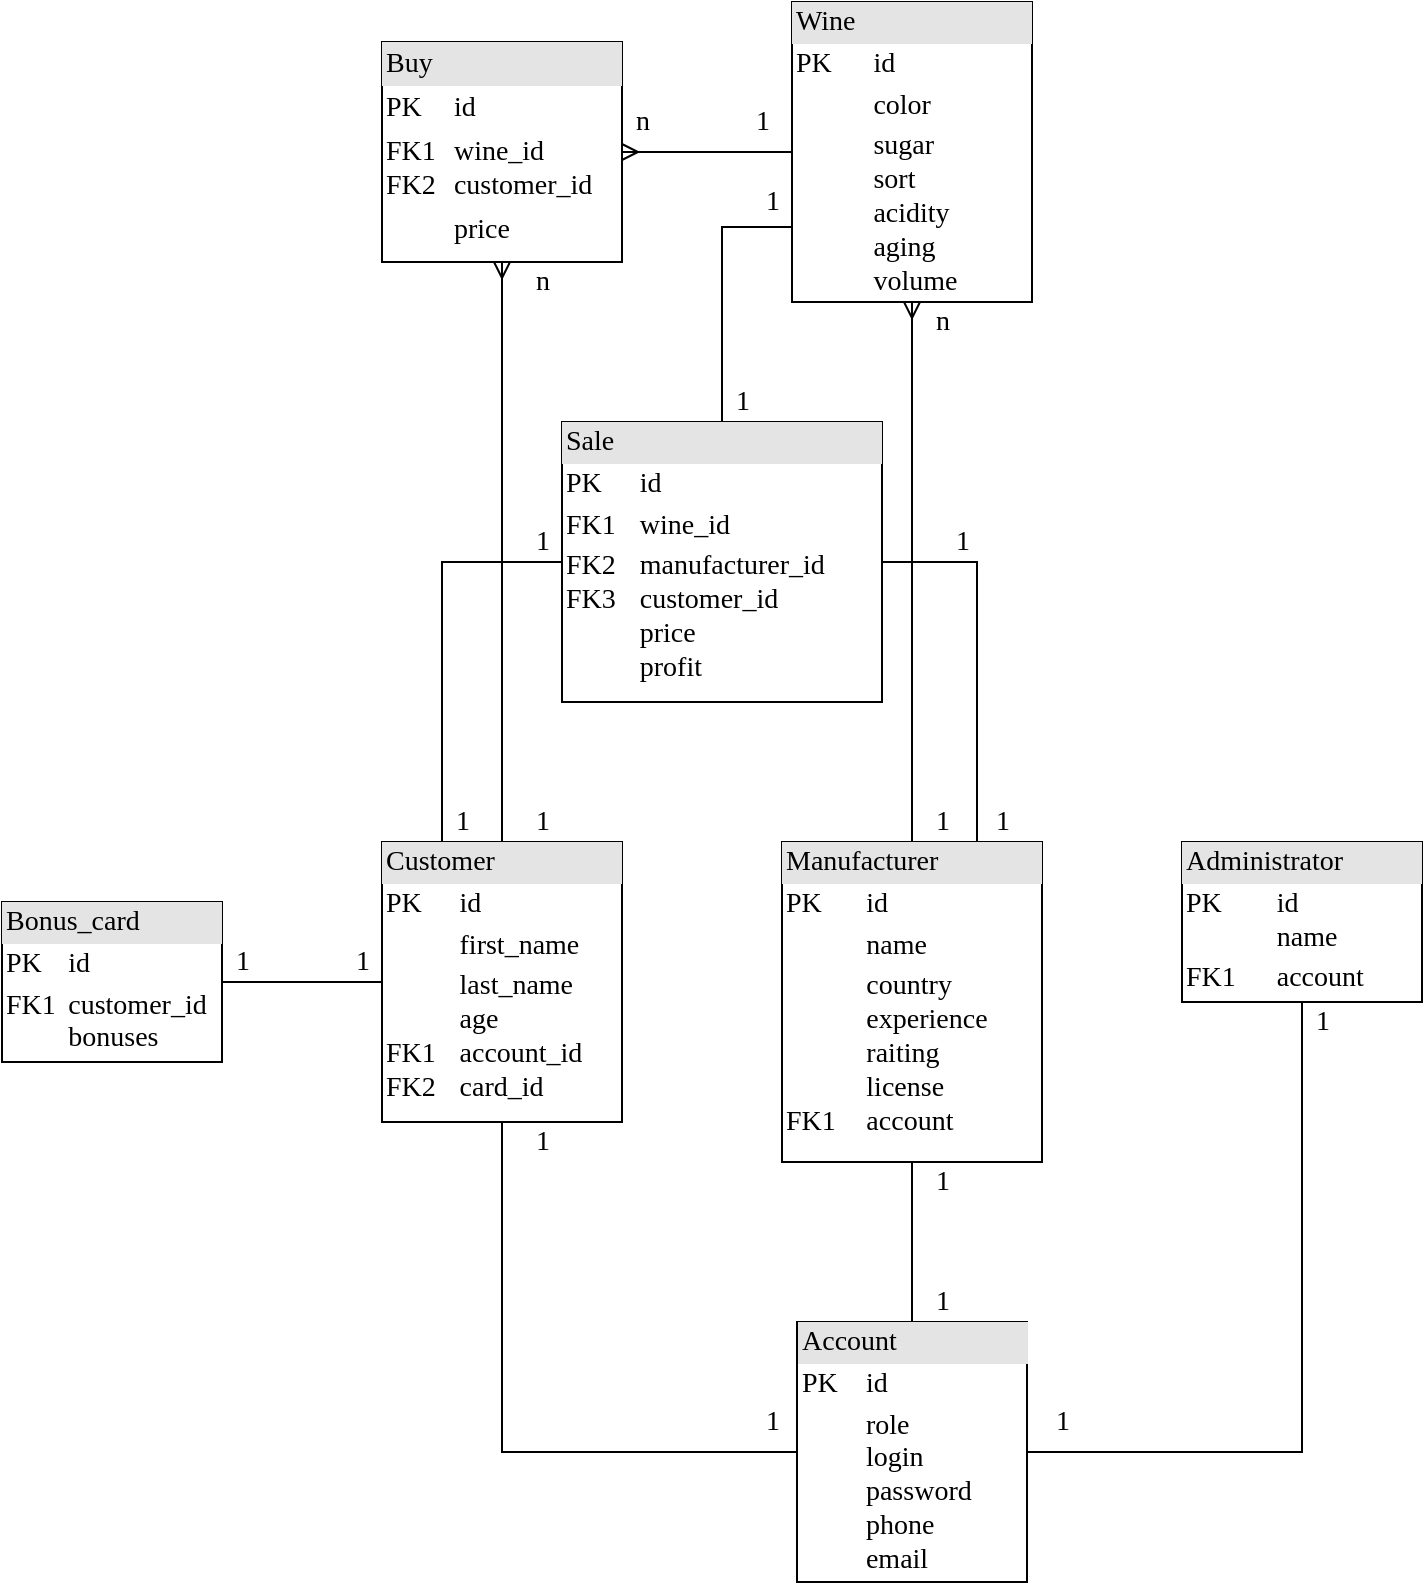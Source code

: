 <mxfile version="17.0.0" type="device"><diagram id="RAFew-lCsEt7mSzJSo1_" name="Page-1"><mxGraphModel dx="966" dy="1528" grid="1" gridSize="10" guides="1" tooltips="1" connect="1" arrows="1" fold="1" page="1" pageScale="1" pageWidth="1000" pageHeight="1000" math="0" shadow="0"><root><mxCell id="0"/><mxCell id="1" parent="0"/><mxCell id="PJvXuk27dTG7rPMavnWE-10" value="&lt;div style=&quot;box-sizing: border-box; width: 100%; background: rgb(228, 228, 228); padding: 2px; font-size: 14px;&quot;&gt;Wine&lt;/div&gt;&lt;table style=&quot;width: 100%; font-size: 14px;&quot; cellpadding=&quot;2&quot; cellspacing=&quot;0&quot;&gt;&lt;tbody style=&quot;font-size: 14px;&quot;&gt;&lt;tr style=&quot;font-size: 14px;&quot;&gt;&lt;td style=&quot;font-size: 14px;&quot;&gt;PK&lt;/td&gt;&lt;td style=&quot;font-size: 14px;&quot;&gt;id&lt;/td&gt;&lt;/tr&gt;&lt;tr style=&quot;font-size: 14px;&quot;&gt;&lt;td style=&quot;font-size: 14px;&quot;&gt;&lt;br style=&quot;font-size: 14px;&quot;&gt;&lt;/td&gt;&lt;td style=&quot;font-size: 14px;&quot;&gt;color&lt;/td&gt;&lt;/tr&gt;&lt;tr style=&quot;font-size: 14px;&quot;&gt;&lt;td style=&quot;font-size: 14px;&quot;&gt;&lt;/td&gt;&lt;td style=&quot;font-size: 14px;&quot;&gt;sugar&lt;br style=&quot;font-size: 14px;&quot;&gt;sort&lt;br style=&quot;font-size: 14px;&quot;&gt;acidity&lt;br style=&quot;font-size: 14px;&quot;&gt;aging&lt;br style=&quot;font-size: 14px;&quot;&gt;volume&lt;br style=&quot;font-size: 14px;&quot;&gt;price&lt;br style=&quot;font-size: 14px;&quot;&gt;&lt;br style=&quot;font-size: 14px;&quot;&gt;&lt;/td&gt;&lt;/tr&gt;&lt;/tbody&gt;&lt;/table&gt;" style="verticalAlign=top;align=left;overflow=fill;html=1;fontFamily=Times New Roman;fontSize=14;" vertex="1" parent="1"><mxGeometry x="540" y="-895" width="120" height="150" as="geometry"/></mxCell><mxCell id="PJvXuk27dTG7rPMavnWE-30" style="edgeStyle=orthogonalEdgeStyle;rounded=0;orthogonalLoop=1;jettySize=auto;html=1;exitX=0.5;exitY=0;exitDx=0;exitDy=0;entryX=0.5;entryY=1;entryDx=0;entryDy=0;fontFamily=Times New Roman;fontSize=14;endArrow=ERmany;endFill=0;" edge="1" parent="1" source="PJvXuk27dTG7rPMavnWE-11" target="PJvXuk27dTG7rPMavnWE-20"><mxGeometry relative="1" as="geometry"/></mxCell><mxCell id="PJvXuk27dTG7rPMavnWE-34" style="edgeStyle=orthogonalEdgeStyle;rounded=0;orthogonalLoop=1;jettySize=auto;html=1;exitX=0.5;exitY=1;exitDx=0;exitDy=0;fontFamily=Times New Roman;fontSize=14;endArrow=none;endFill=0;entryX=0;entryY=0.5;entryDx=0;entryDy=0;" edge="1" parent="1" source="PJvXuk27dTG7rPMavnWE-11" target="PJvXuk27dTG7rPMavnWE-15"><mxGeometry relative="1" as="geometry"><mxPoint x="475" y="-135" as="targetPoint"/></mxGeometry></mxCell><mxCell id="PJvXuk27dTG7rPMavnWE-11" value="&lt;div style=&quot;box-sizing: border-box ; width: 100% ; background: rgb(228 , 228 , 228) ; padding: 2px ; font-size: 14px&quot;&gt;Customer&lt;/div&gt;&lt;table style=&quot;width: 100% ; font-size: 14px&quot; cellpadding=&quot;2&quot; cellspacing=&quot;0&quot;&gt;&lt;tbody style=&quot;font-size: 14px&quot;&gt;&lt;tr style=&quot;font-size: 14px&quot;&gt;&lt;td style=&quot;font-size: 14px&quot;&gt;PK&lt;/td&gt;&lt;td style=&quot;font-size: 14px&quot;&gt;id&lt;/td&gt;&lt;/tr&gt;&lt;tr style=&quot;font-size: 14px&quot;&gt;&lt;td style=&quot;font-size: 14px&quot;&gt;&lt;br style=&quot;font-size: 14px&quot;&gt;&lt;/td&gt;&lt;td style=&quot;font-size: 14px&quot;&gt;first_name&lt;/td&gt;&lt;/tr&gt;&lt;tr style=&quot;font-size: 14px&quot;&gt;&lt;td style=&quot;font-size: 14px&quot;&gt;&lt;br style=&quot;font-size: 14px&quot;&gt;&lt;br style=&quot;font-size: 14px&quot;&gt;FK1&lt;br style=&quot;font-size: 14px&quot;&gt;FK2&lt;br style=&quot;font-size: 14px&quot;&gt;&lt;br style=&quot;font-size: 14px&quot;&gt;&lt;/td&gt;&lt;td style=&quot;font-size: 14px&quot;&gt;last_name&lt;br style=&quot;font-size: 14px&quot;&gt;age&lt;br style=&quot;font-size: 14px&quot;&gt;account_id&lt;br style=&quot;font-size: 14px&quot;&gt;card_id&lt;br style=&quot;font-size: 14px&quot;&gt;&lt;br style=&quot;font-size: 14px&quot;&gt;&lt;/td&gt;&lt;/tr&gt;&lt;/tbody&gt;&lt;/table&gt;" style="verticalAlign=top;align=left;overflow=fill;html=1;fontSize=14;fontFamily=Times New Roman;" vertex="1" parent="1"><mxGeometry x="335" y="-475" width="120" height="140" as="geometry"/></mxCell><mxCell id="PJvXuk27dTG7rPMavnWE-35" style="edgeStyle=orthogonalEdgeStyle;rounded=0;orthogonalLoop=1;jettySize=auto;html=1;exitX=0.5;exitY=1;exitDx=0;exitDy=0;entryX=0.5;entryY=0;entryDx=0;entryDy=0;fontFamily=Times New Roman;fontSize=14;endArrow=none;endFill=0;" edge="1" parent="1" source="PJvXuk27dTG7rPMavnWE-12" target="PJvXuk27dTG7rPMavnWE-15"><mxGeometry relative="1" as="geometry"/></mxCell><mxCell id="PJvXuk27dTG7rPMavnWE-46" style="edgeStyle=orthogonalEdgeStyle;rounded=0;orthogonalLoop=1;jettySize=auto;html=1;exitX=0.5;exitY=0;exitDx=0;exitDy=0;entryX=0.5;entryY=1;entryDx=0;entryDy=0;fontFamily=Times New Roman;fontSize=14;endArrow=ERmany;endFill=0;" edge="1" parent="1" source="PJvXuk27dTG7rPMavnWE-12" target="PJvXuk27dTG7rPMavnWE-10"><mxGeometry relative="1" as="geometry"/></mxCell><mxCell id="PJvXuk27dTG7rPMavnWE-12" value="&lt;div style=&quot;box-sizing: border-box; width: 100%; background: rgb(228, 228, 228); padding: 2px; font-size: 14px;&quot;&gt;Manufacturer&lt;/div&gt;&lt;table style=&quot;width: 100%; font-size: 14px;&quot; cellpadding=&quot;2&quot; cellspacing=&quot;0&quot;&gt;&lt;tbody style=&quot;font-size: 14px;&quot;&gt;&lt;tr style=&quot;font-size: 14px;&quot;&gt;&lt;td style=&quot;font-size: 14px;&quot;&gt;PK&lt;/td&gt;&lt;td style=&quot;font-size: 14px;&quot;&gt;id&lt;/td&gt;&lt;/tr&gt;&lt;tr style=&quot;font-size: 14px;&quot;&gt;&lt;td style=&quot;font-size: 14px;&quot;&gt;&lt;br style=&quot;font-size: 14px;&quot;&gt;&lt;/td&gt;&lt;td style=&quot;font-size: 14px;&quot;&gt;name&lt;/td&gt;&lt;/tr&gt;&lt;tr style=&quot;font-size: 14px;&quot;&gt;&lt;td style=&quot;font-size: 14px;&quot;&gt;&lt;br style=&quot;font-size: 14px;&quot;&gt;&lt;br style=&quot;font-size: 14px;&quot;&gt;&lt;br style=&quot;font-size: 14px;&quot;&gt;&lt;br style=&quot;font-size: 14px;&quot;&gt;FK1&lt;/td&gt;&lt;td style=&quot;font-size: 14px;&quot;&gt;country&lt;br style=&quot;font-size: 14px;&quot;&gt;experience&lt;br style=&quot;font-size: 14px;&quot;&gt;raiting&lt;br style=&quot;font-size: 14px;&quot;&gt;license&lt;br style=&quot;font-size: 14px;&quot;&gt;account&lt;/td&gt;&lt;/tr&gt;&lt;/tbody&gt;&lt;/table&gt;" style="verticalAlign=top;align=left;overflow=fill;html=1;fontFamily=Times New Roman;fontSize=14;" vertex="1" parent="1"><mxGeometry x="535" y="-475" width="130" height="160" as="geometry"/></mxCell><mxCell id="PJvXuk27dTG7rPMavnWE-51" style="edgeStyle=orthogonalEdgeStyle;rounded=0;orthogonalLoop=1;jettySize=auto;html=1;exitX=0;exitY=0.5;exitDx=0;exitDy=0;entryX=0.25;entryY=0;entryDx=0;entryDy=0;fontFamily=Times New Roman;fontSize=14;endArrow=none;endFill=0;" edge="1" parent="1" source="PJvXuk27dTG7rPMavnWE-14" target="PJvXuk27dTG7rPMavnWE-11"><mxGeometry relative="1" as="geometry"/></mxCell><mxCell id="PJvXuk27dTG7rPMavnWE-52" style="edgeStyle=orthogonalEdgeStyle;rounded=0;orthogonalLoop=1;jettySize=auto;html=1;exitX=1;exitY=0.5;exitDx=0;exitDy=0;entryX=0.75;entryY=0;entryDx=0;entryDy=0;fontFamily=Times New Roman;fontSize=14;endArrow=none;endFill=0;" edge="1" parent="1" source="PJvXuk27dTG7rPMavnWE-14" target="PJvXuk27dTG7rPMavnWE-12"><mxGeometry relative="1" as="geometry"/></mxCell><mxCell id="PJvXuk27dTG7rPMavnWE-53" style="edgeStyle=orthogonalEdgeStyle;rounded=0;orthogonalLoop=1;jettySize=auto;html=1;exitX=0.5;exitY=0;exitDx=0;exitDy=0;entryX=0;entryY=0.75;entryDx=0;entryDy=0;fontFamily=Times New Roman;fontSize=14;endArrow=none;endFill=0;" edge="1" parent="1" source="PJvXuk27dTG7rPMavnWE-14" target="PJvXuk27dTG7rPMavnWE-10"><mxGeometry relative="1" as="geometry"/></mxCell><mxCell id="PJvXuk27dTG7rPMavnWE-14" value="&lt;div style=&quot;box-sizing: border-box; width: 100%; background: rgb(228, 228, 228); padding: 2px; font-size: 14px;&quot;&gt;Sale&lt;/div&gt;&lt;table style=&quot;width: 100%; font-size: 14px;&quot; cellpadding=&quot;2&quot; cellspacing=&quot;0&quot;&gt;&lt;tbody style=&quot;font-size: 14px;&quot;&gt;&lt;tr style=&quot;font-size: 14px;&quot;&gt;&lt;td style=&quot;font-size: 14px;&quot;&gt;PK&lt;/td&gt;&lt;td style=&quot;font-size: 14px;&quot;&gt;id&lt;/td&gt;&lt;/tr&gt;&lt;tr style=&quot;font-size: 14px;&quot;&gt;&lt;td style=&quot;font-size: 14px;&quot;&gt;FK1&lt;/td&gt;&lt;td style=&quot;font-size: 14px;&quot;&gt;wine_id&lt;/td&gt;&lt;/tr&gt;&lt;tr style=&quot;font-size: 14px;&quot;&gt;&lt;td style=&quot;font-size: 14px;&quot;&gt;FK2&lt;br style=&quot;font-size: 14px;&quot;&gt;FK3&lt;br style=&quot;font-size: 14px;&quot;&gt;&lt;br style=&quot;font-size: 14px;&quot;&gt;&lt;br style=&quot;font-size: 14px;&quot;&gt;&lt;/td&gt;&lt;td style=&quot;font-size: 14px;&quot;&gt;manufacturer_id&lt;br style=&quot;font-size: 14px;&quot;&gt;customer_id&lt;br style=&quot;font-size: 14px;&quot;&gt;price&lt;br style=&quot;font-size: 14px;&quot;&gt;profit&lt;/td&gt;&lt;/tr&gt;&lt;/tbody&gt;&lt;/table&gt;" style="verticalAlign=top;align=left;overflow=fill;html=1;fontFamily=Times New Roman;fontSize=14;" vertex="1" parent="1"><mxGeometry x="425" y="-685" width="160" height="140" as="geometry"/></mxCell><mxCell id="PJvXuk27dTG7rPMavnWE-15" value="&lt;div style=&quot;box-sizing: border-box ; width: 100% ; background: rgb(228 , 228 , 228) ; padding: 2px ; font-size: 14px&quot;&gt;Account&lt;/div&gt;&lt;table style=&quot;width: 100% ; font-size: 14px&quot; cellpadding=&quot;2&quot; cellspacing=&quot;0&quot;&gt;&lt;tbody style=&quot;font-size: 14px&quot;&gt;&lt;tr style=&quot;font-size: 14px&quot;&gt;&lt;td style=&quot;font-size: 14px&quot;&gt;PK&lt;/td&gt;&lt;td style=&quot;font-size: 14px&quot;&gt;id&lt;/td&gt;&lt;/tr&gt;&lt;tr style=&quot;font-size: 14px&quot;&gt;&lt;td style=&quot;font-size: 14px&quot;&gt;&lt;/td&gt;&lt;td style=&quot;font-size: 14px&quot;&gt;role&lt;br&gt;login&lt;br style=&quot;font-size: 14px&quot;&gt;password&lt;br style=&quot;font-size: 14px&quot;&gt;phone&lt;br style=&quot;font-size: 14px&quot;&gt;email&lt;/td&gt;&lt;/tr&gt;&lt;tr style=&quot;font-size: 14px&quot;&gt;&lt;td style=&quot;font-size: 14px&quot;&gt;&lt;/td&gt;&lt;td style=&quot;font-size: 14px&quot;&gt;&lt;br style=&quot;font-size: 14px&quot;&gt;&lt;br style=&quot;font-size: 14px&quot;&gt;&lt;/td&gt;&lt;/tr&gt;&lt;/tbody&gt;&lt;/table&gt;" style="verticalAlign=top;align=left;overflow=fill;html=1;fontFamily=Times New Roman;fontSize=14;" vertex="1" parent="1"><mxGeometry x="542.5" y="-235" width="115" height="130" as="geometry"/></mxCell><mxCell id="PJvXuk27dTG7rPMavnWE-21" style="edgeStyle=orthogonalEdgeStyle;rounded=0;orthogonalLoop=1;jettySize=auto;html=1;exitX=1;exitY=0.5;exitDx=0;exitDy=0;entryX=0;entryY=0.5;entryDx=0;entryDy=0;fontFamily=Times New Roman;fontSize=14;horizontal=1;endArrow=none;endFill=0;" edge="1" parent="1" source="PJvXuk27dTG7rPMavnWE-16" target="PJvXuk27dTG7rPMavnWE-11"><mxGeometry relative="1" as="geometry"/></mxCell><mxCell id="PJvXuk27dTG7rPMavnWE-16" value="&lt;div style=&quot;box-sizing: border-box ; width: 100% ; background: rgb(228 , 228 , 228) ; padding: 2px ; font-size: 14px&quot;&gt;Bonus_card&lt;/div&gt;&lt;table style=&quot;width: 100% ; font-size: 14px&quot; cellpadding=&quot;2&quot; cellspacing=&quot;0&quot;&gt;&lt;tbody style=&quot;font-size: 14px&quot;&gt;&lt;tr style=&quot;font-size: 14px&quot;&gt;&lt;td style=&quot;font-size: 14px&quot;&gt;PK&lt;/td&gt;&lt;td style=&quot;font-size: 14px&quot;&gt;id&lt;/td&gt;&lt;/tr&gt;&lt;tr style=&quot;font-size: 14px&quot;&gt;&lt;td style=&quot;font-size: 14px&quot;&gt;FK1&lt;br&gt;&lt;br&gt;&lt;/td&gt;&lt;td style=&quot;font-size: 14px&quot;&gt;customer_id&lt;br&gt;bonuses&lt;/td&gt;&lt;/tr&gt;&lt;tr style=&quot;font-size: 14px&quot;&gt;&lt;td style=&quot;font-size: 14px&quot;&gt;&lt;/td&gt;&lt;td style=&quot;font-size: 14px&quot;&gt;&lt;br style=&quot;font-size: 14px&quot;&gt;&lt;br style=&quot;font-size: 14px&quot;&gt;&lt;/td&gt;&lt;/tr&gt;&lt;/tbody&gt;&lt;/table&gt;" style="verticalAlign=top;align=left;overflow=fill;html=1;fontSize=14;fontFamily=Times New Roman;" vertex="1" parent="1"><mxGeometry x="145" y="-445" width="110" height="80" as="geometry"/></mxCell><mxCell id="PJvXuk27dTG7rPMavnWE-36" style="edgeStyle=orthogonalEdgeStyle;rounded=0;orthogonalLoop=1;jettySize=auto;html=1;exitX=0.5;exitY=1;exitDx=0;exitDy=0;entryX=1;entryY=0.5;entryDx=0;entryDy=0;fontFamily=Times New Roman;fontSize=14;endArrow=none;endFill=0;" edge="1" parent="1" source="PJvXuk27dTG7rPMavnWE-17" target="PJvXuk27dTG7rPMavnWE-15"><mxGeometry relative="1" as="geometry"/></mxCell><mxCell id="PJvXuk27dTG7rPMavnWE-17" value="&lt;div style=&quot;box-sizing: border-box; width: 100%; background: rgb(228, 228, 228); padding: 2px; font-size: 14px;&quot;&gt;Administrator&lt;/div&gt;&lt;table style=&quot;width: 100%; font-size: 14px;&quot; cellpadding=&quot;2&quot; cellspacing=&quot;0&quot;&gt;&lt;tbody style=&quot;font-size: 14px;&quot;&gt;&lt;tr style=&quot;font-size: 14px;&quot;&gt;&lt;td style=&quot;font-size: 14px;&quot;&gt;PK&lt;br style=&quot;font-size: 14px;&quot;&gt;&lt;br style=&quot;font-size: 14px;&quot;&gt;&lt;/td&gt;&lt;td style=&quot;font-size: 14px;&quot;&gt;id&lt;br style=&quot;font-size: 14px;&quot;&gt;name&lt;/td&gt;&lt;/tr&gt;&lt;tr style=&quot;font-size: 14px;&quot;&gt;&lt;td style=&quot;font-size: 14px;&quot;&gt;FK1&lt;/td&gt;&lt;td style=&quot;font-size: 14px;&quot;&gt;account&lt;/td&gt;&lt;/tr&gt;&lt;/tbody&gt;&lt;/table&gt;" style="verticalAlign=top;align=left;overflow=fill;html=1;fontFamily=Times New Roman;fontSize=14;" vertex="1" parent="1"><mxGeometry x="735" y="-475" width="120" height="80" as="geometry"/></mxCell><mxCell id="PJvXuk27dTG7rPMavnWE-45" style="edgeStyle=orthogonalEdgeStyle;rounded=0;orthogonalLoop=1;jettySize=auto;html=1;exitX=0;exitY=0.5;exitDx=0;exitDy=0;entryX=1;entryY=0.5;entryDx=0;entryDy=0;fontFamily=Times New Roman;fontSize=14;endArrow=ERmany;endFill=0;" edge="1" parent="1" source="PJvXuk27dTG7rPMavnWE-10" target="PJvXuk27dTG7rPMavnWE-20"><mxGeometry relative="1" as="geometry"/></mxCell><mxCell id="PJvXuk27dTG7rPMavnWE-20" value="&lt;div style=&quot;box-sizing: border-box ; width: 100% ; background: rgb(228 , 228 , 228) ; padding: 2px ; font-size: 14px&quot;&gt;&lt;font face=&quot;Times New Roman&quot; style=&quot;font-size: 14px&quot;&gt;Buy&lt;/font&gt;&lt;/div&gt;&lt;table style=&quot;width: 100% ; font-size: 14px&quot; cellpadding=&quot;2&quot; cellspacing=&quot;0&quot;&gt;&lt;tbody&gt;&lt;tr&gt;&lt;td&gt;&lt;font face=&quot;Times New Roman&quot; style=&quot;font-size: 14px&quot;&gt;PK&lt;/font&gt;&lt;/td&gt;&lt;td&gt;&lt;font face=&quot;Times New Roman&quot; style=&quot;font-size: 14px&quot;&gt;id&lt;/font&gt;&lt;/td&gt;&lt;/tr&gt;&lt;tr&gt;&lt;td&gt;&lt;font face=&quot;Times New Roman&quot; style=&quot;font-size: 14px&quot;&gt;FK1&lt;br&gt;FK2&lt;/font&gt;&lt;/td&gt;&lt;td&gt;&lt;font face=&quot;Times New Roman&quot; style=&quot;font-size: 14px&quot;&gt;wine_id&lt;br&gt;customer_id&lt;/font&gt;&lt;/td&gt;&lt;/tr&gt;&lt;tr&gt;&lt;td&gt;&lt;/td&gt;&lt;td&gt;&lt;font face=&quot;Times New Roman&quot; style=&quot;font-size: 14px&quot;&gt;price&lt;/font&gt;&lt;/td&gt;&lt;/tr&gt;&lt;/tbody&gt;&lt;/table&gt;" style="verticalAlign=top;align=left;overflow=fill;html=1;" vertex="1" parent="1"><mxGeometry x="335" y="-875" width="120" height="110" as="geometry"/></mxCell><mxCell id="PJvXuk27dTG7rPMavnWE-25" value="1" style="text;html=1;align=center;verticalAlign=middle;resizable=0;points=[];autosize=1;strokeColor=none;fillColor=none;fontSize=14;fontFamily=Times New Roman;" vertex="1" parent="1"><mxGeometry x="255" y="-425" width="20" height="20" as="geometry"/></mxCell><mxCell id="PJvXuk27dTG7rPMavnWE-27" value="1" style="text;html=1;align=center;verticalAlign=middle;resizable=0;points=[];autosize=1;strokeColor=none;fillColor=none;fontSize=14;fontFamily=Times New Roman;" vertex="1" parent="1"><mxGeometry x="315" y="-425" width="20" height="20" as="geometry"/></mxCell><mxCell id="PJvXuk27dTG7rPMavnWE-31" value="1" style="text;html=1;align=center;verticalAlign=middle;resizable=0;points=[];autosize=1;strokeColor=none;fillColor=none;fontSize=14;fontFamily=Times New Roman;" vertex="1" parent="1"><mxGeometry x="405" y="-495" width="20" height="20" as="geometry"/></mxCell><mxCell id="PJvXuk27dTG7rPMavnWE-33" value="n" style="text;html=1;align=center;verticalAlign=middle;resizable=0;points=[];autosize=1;strokeColor=none;fillColor=none;fontSize=14;fontFamily=Times New Roman;" vertex="1" parent="1"><mxGeometry x="405" y="-765" width="20" height="20" as="geometry"/></mxCell><mxCell id="PJvXuk27dTG7rPMavnWE-37" value="1" style="text;html=1;align=center;verticalAlign=middle;resizable=0;points=[];autosize=1;strokeColor=none;fillColor=none;fontSize=14;fontFamily=Times New Roman;" vertex="1" parent="1"><mxGeometry x="405" y="-335" width="20" height="20" as="geometry"/></mxCell><mxCell id="PJvXuk27dTG7rPMavnWE-38" value="1" style="text;html=1;align=center;verticalAlign=middle;resizable=0;points=[];autosize=1;strokeColor=none;fillColor=none;fontSize=14;fontFamily=Times New Roman;" vertex="1" parent="1"><mxGeometry x="520" y="-195" width="20" height="20" as="geometry"/></mxCell><mxCell id="PJvXuk27dTG7rPMavnWE-39" value="1" style="text;html=1;align=center;verticalAlign=middle;resizable=0;points=[];autosize=1;strokeColor=none;fillColor=none;fontSize=14;fontFamily=Times New Roman;" vertex="1" parent="1"><mxGeometry x="605" y="-315" width="20" height="20" as="geometry"/></mxCell><mxCell id="PJvXuk27dTG7rPMavnWE-40" value="1" style="text;html=1;align=center;verticalAlign=middle;resizable=0;points=[];autosize=1;strokeColor=none;fillColor=none;fontSize=14;fontFamily=Times New Roman;" vertex="1" parent="1"><mxGeometry x="605" y="-255" width="20" height="20" as="geometry"/></mxCell><mxCell id="PJvXuk27dTG7rPMavnWE-41" value="1" style="text;html=1;align=center;verticalAlign=middle;resizable=0;points=[];autosize=1;strokeColor=none;fillColor=none;fontSize=14;fontFamily=Times New Roman;" vertex="1" parent="1"><mxGeometry x="665" y="-195" width="20" height="20" as="geometry"/></mxCell><mxCell id="PJvXuk27dTG7rPMavnWE-42" value="1" style="text;html=1;align=center;verticalAlign=middle;resizable=0;points=[];autosize=1;strokeColor=none;fillColor=none;fontSize=14;fontFamily=Times New Roman;" vertex="1" parent="1"><mxGeometry x="795" y="-395" width="20" height="20" as="geometry"/></mxCell><mxCell id="PJvXuk27dTG7rPMavnWE-47" value="1" style="text;html=1;align=center;verticalAlign=middle;resizable=0;points=[];autosize=1;strokeColor=none;fillColor=none;fontSize=14;fontFamily=Times New Roman;" vertex="1" parent="1"><mxGeometry x="605" y="-495" width="20" height="20" as="geometry"/></mxCell><mxCell id="PJvXuk27dTG7rPMavnWE-48" value="n" style="text;html=1;align=center;verticalAlign=middle;resizable=0;points=[];autosize=1;strokeColor=none;fillColor=none;fontSize=14;fontFamily=Times New Roman;" vertex="1" parent="1"><mxGeometry x="605" y="-745" width="20" height="20" as="geometry"/></mxCell><mxCell id="PJvXuk27dTG7rPMavnWE-49" value="1" style="text;html=1;align=center;verticalAlign=middle;resizable=0;points=[];autosize=1;strokeColor=none;fillColor=none;fontSize=14;fontFamily=Times New Roman;" vertex="1" parent="1"><mxGeometry x="515" y="-845" width="20" height="20" as="geometry"/></mxCell><mxCell id="PJvXuk27dTG7rPMavnWE-50" value="n" style="text;html=1;align=center;verticalAlign=middle;resizable=0;points=[];autosize=1;strokeColor=none;fillColor=none;fontSize=14;fontFamily=Times New Roman;" vertex="1" parent="1"><mxGeometry x="455" y="-845" width="20" height="20" as="geometry"/></mxCell><mxCell id="PJvXuk27dTG7rPMavnWE-54" value="1" style="text;html=1;align=center;verticalAlign=middle;resizable=0;points=[];autosize=1;strokeColor=none;fillColor=none;fontSize=14;fontFamily=Times New Roman;" vertex="1" parent="1"><mxGeometry x="520" y="-805" width="20" height="20" as="geometry"/></mxCell><mxCell id="PJvXuk27dTG7rPMavnWE-55" value="1" style="text;html=1;align=center;verticalAlign=middle;resizable=0;points=[];autosize=1;strokeColor=none;fillColor=none;fontSize=14;fontFamily=Times New Roman;" vertex="1" parent="1"><mxGeometry x="505" y="-705" width="20" height="20" as="geometry"/></mxCell><mxCell id="PJvXuk27dTG7rPMavnWE-56" value="1" style="text;html=1;align=center;verticalAlign=middle;resizable=0;points=[];autosize=1;strokeColor=none;fillColor=none;fontSize=14;fontFamily=Times New Roman;" vertex="1" parent="1"><mxGeometry x="405" y="-635" width="20" height="20" as="geometry"/></mxCell><mxCell id="PJvXuk27dTG7rPMavnWE-57" value="1" style="text;html=1;align=center;verticalAlign=middle;resizable=0;points=[];autosize=1;strokeColor=none;fillColor=none;fontSize=14;fontFamily=Times New Roman;" vertex="1" parent="1"><mxGeometry x="365" y="-495" width="20" height="20" as="geometry"/></mxCell><mxCell id="PJvXuk27dTG7rPMavnWE-58" value="1" style="text;html=1;align=center;verticalAlign=middle;resizable=0;points=[];autosize=1;strokeColor=none;fillColor=none;fontSize=14;fontFamily=Times New Roman;" vertex="1" parent="1"><mxGeometry x="615" y="-635" width="20" height="20" as="geometry"/></mxCell><mxCell id="PJvXuk27dTG7rPMavnWE-60" value="1" style="text;html=1;align=center;verticalAlign=middle;resizable=0;points=[];autosize=1;strokeColor=none;fillColor=none;fontSize=14;fontFamily=Times New Roman;" vertex="1" parent="1"><mxGeometry x="635" y="-495" width="20" height="20" as="geometry"/></mxCell></root></mxGraphModel></diagram></mxfile>